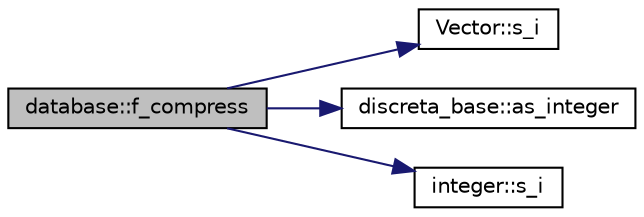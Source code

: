 digraph "database::f_compress"
{
  edge [fontname="Helvetica",fontsize="10",labelfontname="Helvetica",labelfontsize="10"];
  node [fontname="Helvetica",fontsize="10",shape=record];
  rankdir="LR";
  Node816 [label="database::f_compress",height=0.2,width=0.4,color="black", fillcolor="grey75", style="filled", fontcolor="black"];
  Node816 -> Node817 [color="midnightblue",fontsize="10",style="solid",fontname="Helvetica"];
  Node817 [label="Vector::s_i",height=0.2,width=0.4,color="black", fillcolor="white", style="filled",URL="$d5/db2/class_vector.html#a1c4fe1752523df8119f70dd550244871"];
  Node816 -> Node818 [color="midnightblue",fontsize="10",style="solid",fontname="Helvetica"];
  Node818 [label="discreta_base::as_integer",height=0.2,width=0.4,color="black", fillcolor="white", style="filled",URL="$d7/d71/classdiscreta__base.html#a00d7691eaf874fd283d942692fe8dd26"];
  Node816 -> Node819 [color="midnightblue",fontsize="10",style="solid",fontname="Helvetica"];
  Node819 [label="integer::s_i",height=0.2,width=0.4,color="black", fillcolor="white", style="filled",URL="$d0/de5/classinteger.html#adf28e9f94d4c844adaa950deeb80b904"];
}
